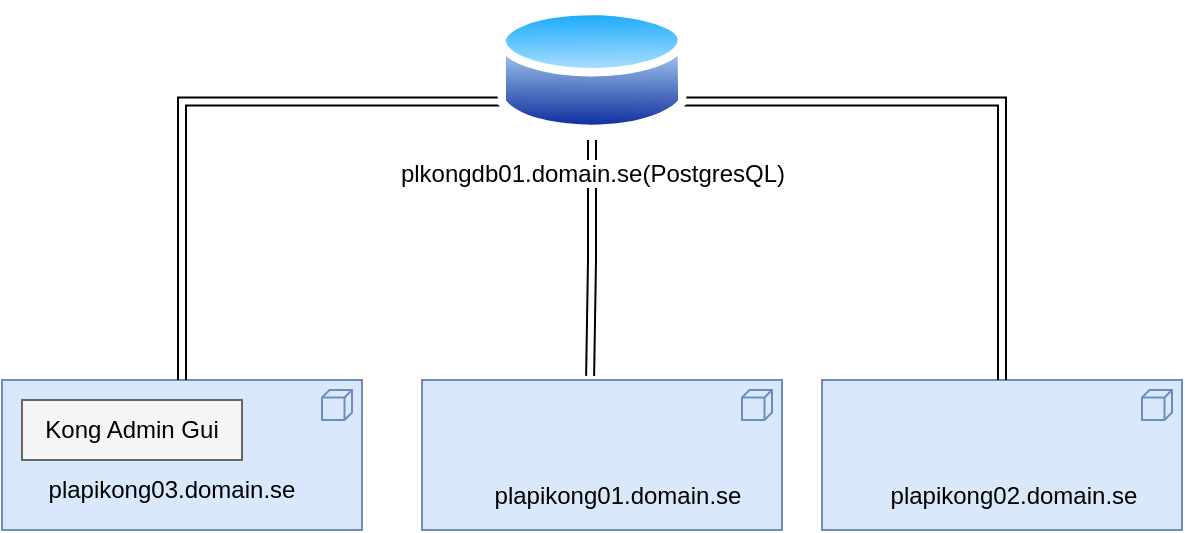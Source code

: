 <mxfile version="15.5.5" type="github">
  <diagram id="a3rFMuSCF0kdhrKD-A-Z" name="Page-1">
    <mxGraphModel dx="1026" dy="692" grid="1" gridSize="10" guides="1" tooltips="1" connect="1" arrows="1" fold="1" page="1" pageScale="1" pageWidth="827" pageHeight="1169" math="0" shadow="0">
      <root>
        <mxCell id="0" />
        <mxCell id="1" parent="0" />
        <mxCell id="BhVjoURGV-7zEwOCmsBP-4" value="" style="html=1;outlineConnect=0;whiteSpace=wrap;fillColor=#dae8fc;shape=mxgraph.archimate3.application;appType=node;archiType=square;strokeColor=#6c8ebf;" vertex="1" parent="1">
          <mxGeometry x="90" y="220" width="180" height="75" as="geometry" />
        </mxCell>
        <mxCell id="BhVjoURGV-7zEwOCmsBP-5" value="" style="html=1;outlineConnect=0;whiteSpace=wrap;fillColor=#dae8fc;shape=mxgraph.archimate3.application;appType=node;archiType=square;strokeColor=#6c8ebf;" vertex="1" parent="1">
          <mxGeometry x="500" y="220" width="180" height="75" as="geometry" />
        </mxCell>
        <mxCell id="BhVjoURGV-7zEwOCmsBP-6" value="" style="html=1;outlineConnect=0;whiteSpace=wrap;fillColor=#dae8fc;shape=mxgraph.archimate3.application;appType=node;archiType=square;strokeColor=#6c8ebf;" vertex="1" parent="1">
          <mxGeometry x="300" y="220" width="180" height="75" as="geometry" />
        </mxCell>
        <mxCell id="BhVjoURGV-7zEwOCmsBP-24" style="edgeStyle=orthogonalEdgeStyle;rounded=0;orthogonalLoop=1;jettySize=auto;html=1;exitX=0;exitY=0.75;exitDx=0;exitDy=0;entryX=0.5;entryY=0;entryDx=0;entryDy=0;entryPerimeter=0;shape=link;" edge="1" parent="1" source="BhVjoURGV-7zEwOCmsBP-7" target="BhVjoURGV-7zEwOCmsBP-4">
          <mxGeometry relative="1" as="geometry" />
        </mxCell>
        <mxCell id="BhVjoURGV-7zEwOCmsBP-26" style="edgeStyle=orthogonalEdgeStyle;rounded=0;orthogonalLoop=1;jettySize=auto;html=1;exitX=0.5;exitY=1;exitDx=0;exitDy=0;entryX=0.467;entryY=-0.027;entryDx=0;entryDy=0;entryPerimeter=0;shape=link;" edge="1" parent="1" source="BhVjoURGV-7zEwOCmsBP-7" target="BhVjoURGV-7zEwOCmsBP-6">
          <mxGeometry relative="1" as="geometry" />
        </mxCell>
        <mxCell id="BhVjoURGV-7zEwOCmsBP-27" style="edgeStyle=orthogonalEdgeStyle;rounded=0;orthogonalLoop=1;jettySize=auto;html=1;exitX=1;exitY=0.75;exitDx=0;exitDy=0;entryX=0.5;entryY=0;entryDx=0;entryDy=0;entryPerimeter=0;shape=link;" edge="1" parent="1" source="BhVjoURGV-7zEwOCmsBP-7" target="BhVjoURGV-7zEwOCmsBP-5">
          <mxGeometry relative="1" as="geometry" />
        </mxCell>
        <mxCell id="BhVjoURGV-7zEwOCmsBP-7" value="plkongdb01.domain.se(PostgresQL)" style="aspect=fixed;perimeter=ellipsePerimeter;html=1;align=center;shadow=0;dashed=0;spacingTop=3;image;image=img/lib/active_directory/database.svg;" vertex="1" parent="1">
          <mxGeometry x="337.7" y="30" width="94.59" height="70" as="geometry" />
        </mxCell>
        <mxCell id="BhVjoURGV-7zEwOCmsBP-16" value="plapikong01.domain.se" style="text;html=1;strokeColor=none;fillColor=none;align=center;verticalAlign=middle;whiteSpace=wrap;rounded=0;" vertex="1" parent="1">
          <mxGeometry x="323" y="263" width="150" height="30" as="geometry" />
        </mxCell>
        <mxCell id="BhVjoURGV-7zEwOCmsBP-18" value="plapikong02.domain.se" style="text;html=1;strokeColor=none;fillColor=none;align=center;verticalAlign=middle;whiteSpace=wrap;rounded=0;" vertex="1" parent="1">
          <mxGeometry x="526" y="263" width="140" height="30" as="geometry" />
        </mxCell>
        <mxCell id="BhVjoURGV-7zEwOCmsBP-19" value="plapikong03.domain.se" style="text;html=1;strokeColor=none;fillColor=none;align=center;verticalAlign=middle;whiteSpace=wrap;rounded=0;" vertex="1" parent="1">
          <mxGeometry x="100" y="260" width="150" height="30" as="geometry" />
        </mxCell>
        <mxCell id="BhVjoURGV-7zEwOCmsBP-20" value="" style="shape=image;html=1;verticalAlign=top;verticalLabelPosition=bottom;labelBackgroundColor=#ffffff;imageAspect=0;aspect=fixed;image=https://cdn2.iconfinder.com/data/icons/metro-uinvert-dock/128/Gateway.png" vertex="1" parent="1">
          <mxGeometry x="305" y="216" width="60" height="60" as="geometry" />
        </mxCell>
        <mxCell id="BhVjoURGV-7zEwOCmsBP-21" value="" style="shape=image;html=1;verticalAlign=top;verticalLabelPosition=bottom;labelBackgroundColor=#ffffff;imageAspect=0;aspect=fixed;image=https://cdn2.iconfinder.com/data/icons/metro-uinvert-dock/128/Gateway.png" vertex="1" parent="1">
          <mxGeometry x="505" y="216" width="60" height="60" as="geometry" />
        </mxCell>
        <mxCell id="BhVjoURGV-7zEwOCmsBP-23" value="Kong Admin Gui" style="rounded=0;whiteSpace=wrap;html=1;fillColor=#f5f5f5;strokeColor=#666666;" vertex="1" parent="1">
          <mxGeometry x="100" y="230" width="110" height="30" as="geometry" />
        </mxCell>
      </root>
    </mxGraphModel>
  </diagram>
</mxfile>
